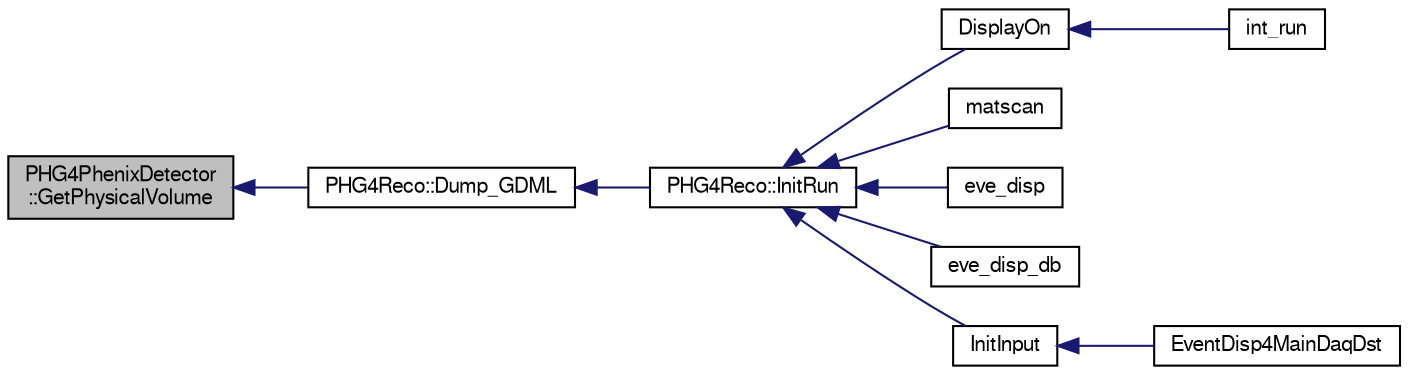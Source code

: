 digraph "PHG4PhenixDetector::GetPhysicalVolume"
{
  bgcolor="transparent";
  edge [fontname="FreeSans",fontsize="10",labelfontname="FreeSans",labelfontsize="10"];
  node [fontname="FreeSans",fontsize="10",shape=record];
  rankdir="LR";
  Node1 [label="PHG4PhenixDetector\l::GetPhysicalVolume",height=0.2,width=0.4,color="black", fillcolor="grey75", style="filled" fontcolor="black"];
  Node1 -> Node2 [dir="back",color="midnightblue",fontsize="10",style="solid",fontname="FreeSans"];
  Node2 [label="PHG4Reco::Dump_GDML",height=0.2,width=0.4,color="black",URL="$d0/d78/classPHG4Reco.html#a490f5037508d384c5b60855ef0f7e227"];
  Node2 -> Node3 [dir="back",color="midnightblue",fontsize="10",style="solid",fontname="FreeSans"];
  Node3 [label="PHG4Reco::InitRun",height=0.2,width=0.4,color="black",URL="$d0/d78/classPHG4Reco.html#a9d8228ce8682c19cd6be2f6b44ec847b"];
  Node3 -> Node4 [dir="back",color="midnightblue",fontsize="10",style="solid",fontname="FreeSans"];
  Node4 [label="DisplayOn",height=0.2,width=0.4,color="black",URL="$da/d76/E1039Shielding_2DisplayOn_8C.html#a8ac4d6fb78f920957b354f88d6195f54"];
  Node4 -> Node5 [dir="back",color="midnightblue",fontsize="10",style="solid",fontname="FreeSans"];
  Node5 [label="int_run",height=0.2,width=0.4,color="black",URL="$d1/da2/E1039Shielding_2int__run_8C.html#a088590a1a5b93b904ba076de8ca1ef82"];
  Node3 -> Node6 [dir="back",color="midnightblue",fontsize="10",style="solid",fontname="FreeSans"];
  Node6 [label="matscan",height=0.2,width=0.4,color="black",URL="$d9/d1d/matscan_8C.html#a98ccbc6135fead542f3c4d1dd6882d63"];
  Node3 -> Node7 [dir="back",color="midnightblue",fontsize="10",style="solid",fontname="FreeSans"];
  Node7 [label="eve_disp",height=0.2,width=0.4,color="black",URL="$d2/d96/eve__disp_8C.html#abeb034dea489ef1866373d2464ec5721"];
  Node3 -> Node8 [dir="back",color="midnightblue",fontsize="10",style="solid",fontname="FreeSans"];
  Node8 [label="eve_disp_db",height=0.2,width=0.4,color="black",URL="$de/d2a/eve__disp__db_8C.html#aa8b45dd9cf940c8aff427aed5d9db19f"];
  Node3 -> Node9 [dir="back",color="midnightblue",fontsize="10",style="solid",fontname="FreeSans"];
  Node9 [label="InitInput",height=0.2,width=0.4,color="black",URL="$d6/d9e/EventDisp4MainDaqDst_8C.html#a9d62acc9c2150e00b509d9d553d7d6c1"];
  Node9 -> Node10 [dir="back",color="midnightblue",fontsize="10",style="solid",fontname="FreeSans"];
  Node10 [label="EventDisp4MainDaqDst",height=0.2,width=0.4,color="black",URL="$d6/d9e/EventDisp4MainDaqDst_8C.html#a52e0269749883c6976db81717ead7d9b"];
}
